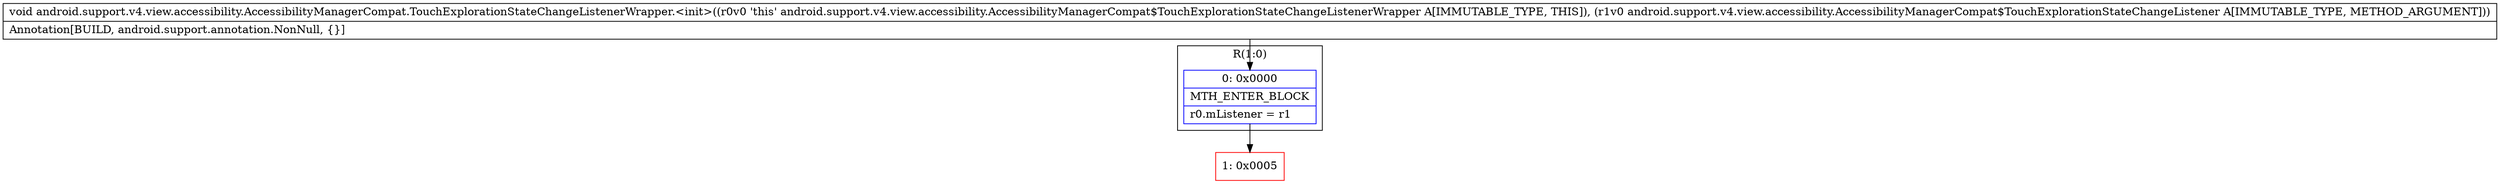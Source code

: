 digraph "CFG forandroid.support.v4.view.accessibility.AccessibilityManagerCompat.TouchExplorationStateChangeListenerWrapper.\<init\>(Landroid\/support\/v4\/view\/accessibility\/AccessibilityManagerCompat$TouchExplorationStateChangeListener;)V" {
subgraph cluster_Region_1819255213 {
label = "R(1:0)";
node [shape=record,color=blue];
Node_0 [shape=record,label="{0\:\ 0x0000|MTH_ENTER_BLOCK\l|r0.mListener = r1\l}"];
}
Node_1 [shape=record,color=red,label="{1\:\ 0x0005}"];
MethodNode[shape=record,label="{void android.support.v4.view.accessibility.AccessibilityManagerCompat.TouchExplorationStateChangeListenerWrapper.\<init\>((r0v0 'this' android.support.v4.view.accessibility.AccessibilityManagerCompat$TouchExplorationStateChangeListenerWrapper A[IMMUTABLE_TYPE, THIS]), (r1v0 android.support.v4.view.accessibility.AccessibilityManagerCompat$TouchExplorationStateChangeListener A[IMMUTABLE_TYPE, METHOD_ARGUMENT]))  | Annotation[BUILD, android.support.annotation.NonNull, \{\}]\l}"];
MethodNode -> Node_0;
Node_0 -> Node_1;
}

